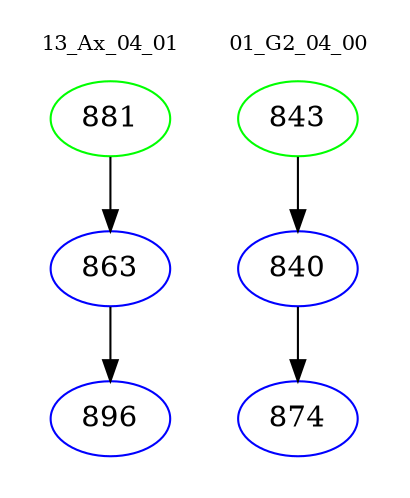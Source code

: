 digraph{
subgraph cluster_0 {
color = white
label = "13_Ax_04_01";
fontsize=10;
T0_881 [label="881", color="green"]
T0_881 -> T0_863 [color="black"]
T0_863 [label="863", color="blue"]
T0_863 -> T0_896 [color="black"]
T0_896 [label="896", color="blue"]
}
subgraph cluster_1 {
color = white
label = "01_G2_04_00";
fontsize=10;
T1_843 [label="843", color="green"]
T1_843 -> T1_840 [color="black"]
T1_840 [label="840", color="blue"]
T1_840 -> T1_874 [color="black"]
T1_874 [label="874", color="blue"]
}
}

